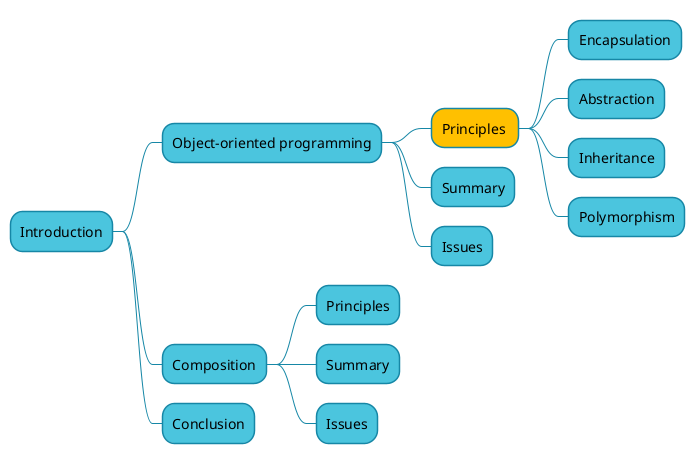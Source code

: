 @startmindmap
<style>
mindmapDiagram {
    node {
        BackgroundColor #4bc5de
        LineColor #1687a6
    }
    .current {
      BackGroundColor #ffc000
    }
    arrow {
      LineColor #1687a6
    }
}
</style>
* Introduction
** Object-oriented programming
*** Principles <<current>>
**** Encapsulation
**** Abstraction
**** Inheritance
**** Polymorphism
*** Summary
*** Issues
** Composition
*** Principles
*** Summary
*** Issues
** Conclusion
@endmindmap

